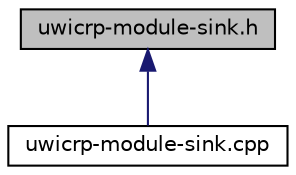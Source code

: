 digraph "uwicrp-module-sink.h"
{
 // LATEX_PDF_SIZE
  edge [fontname="Helvetica",fontsize="10",labelfontname="Helvetica",labelfontsize="10"];
  node [fontname="Helvetica",fontsize="10",shape=record];
  Node1 [label="uwicrp-module-sink.h",height=0.2,width=0.4,color="black", fillcolor="grey75", style="filled", fontcolor="black",tooltip="Provides a module for sinks that needs a simple and dynamic routing protocol."];
  Node1 -> Node2 [dir="back",color="midnightblue",fontsize="10",style="solid",fontname="Helvetica"];
  Node2 [label="uwicrp-module-sink.cpp",height=0.2,width=0.4,color="black", fillcolor="white", style="filled",URL="$uwicrp-module-sink_8cpp.html",tooltip="Implements UWIcrpSink."];
}
